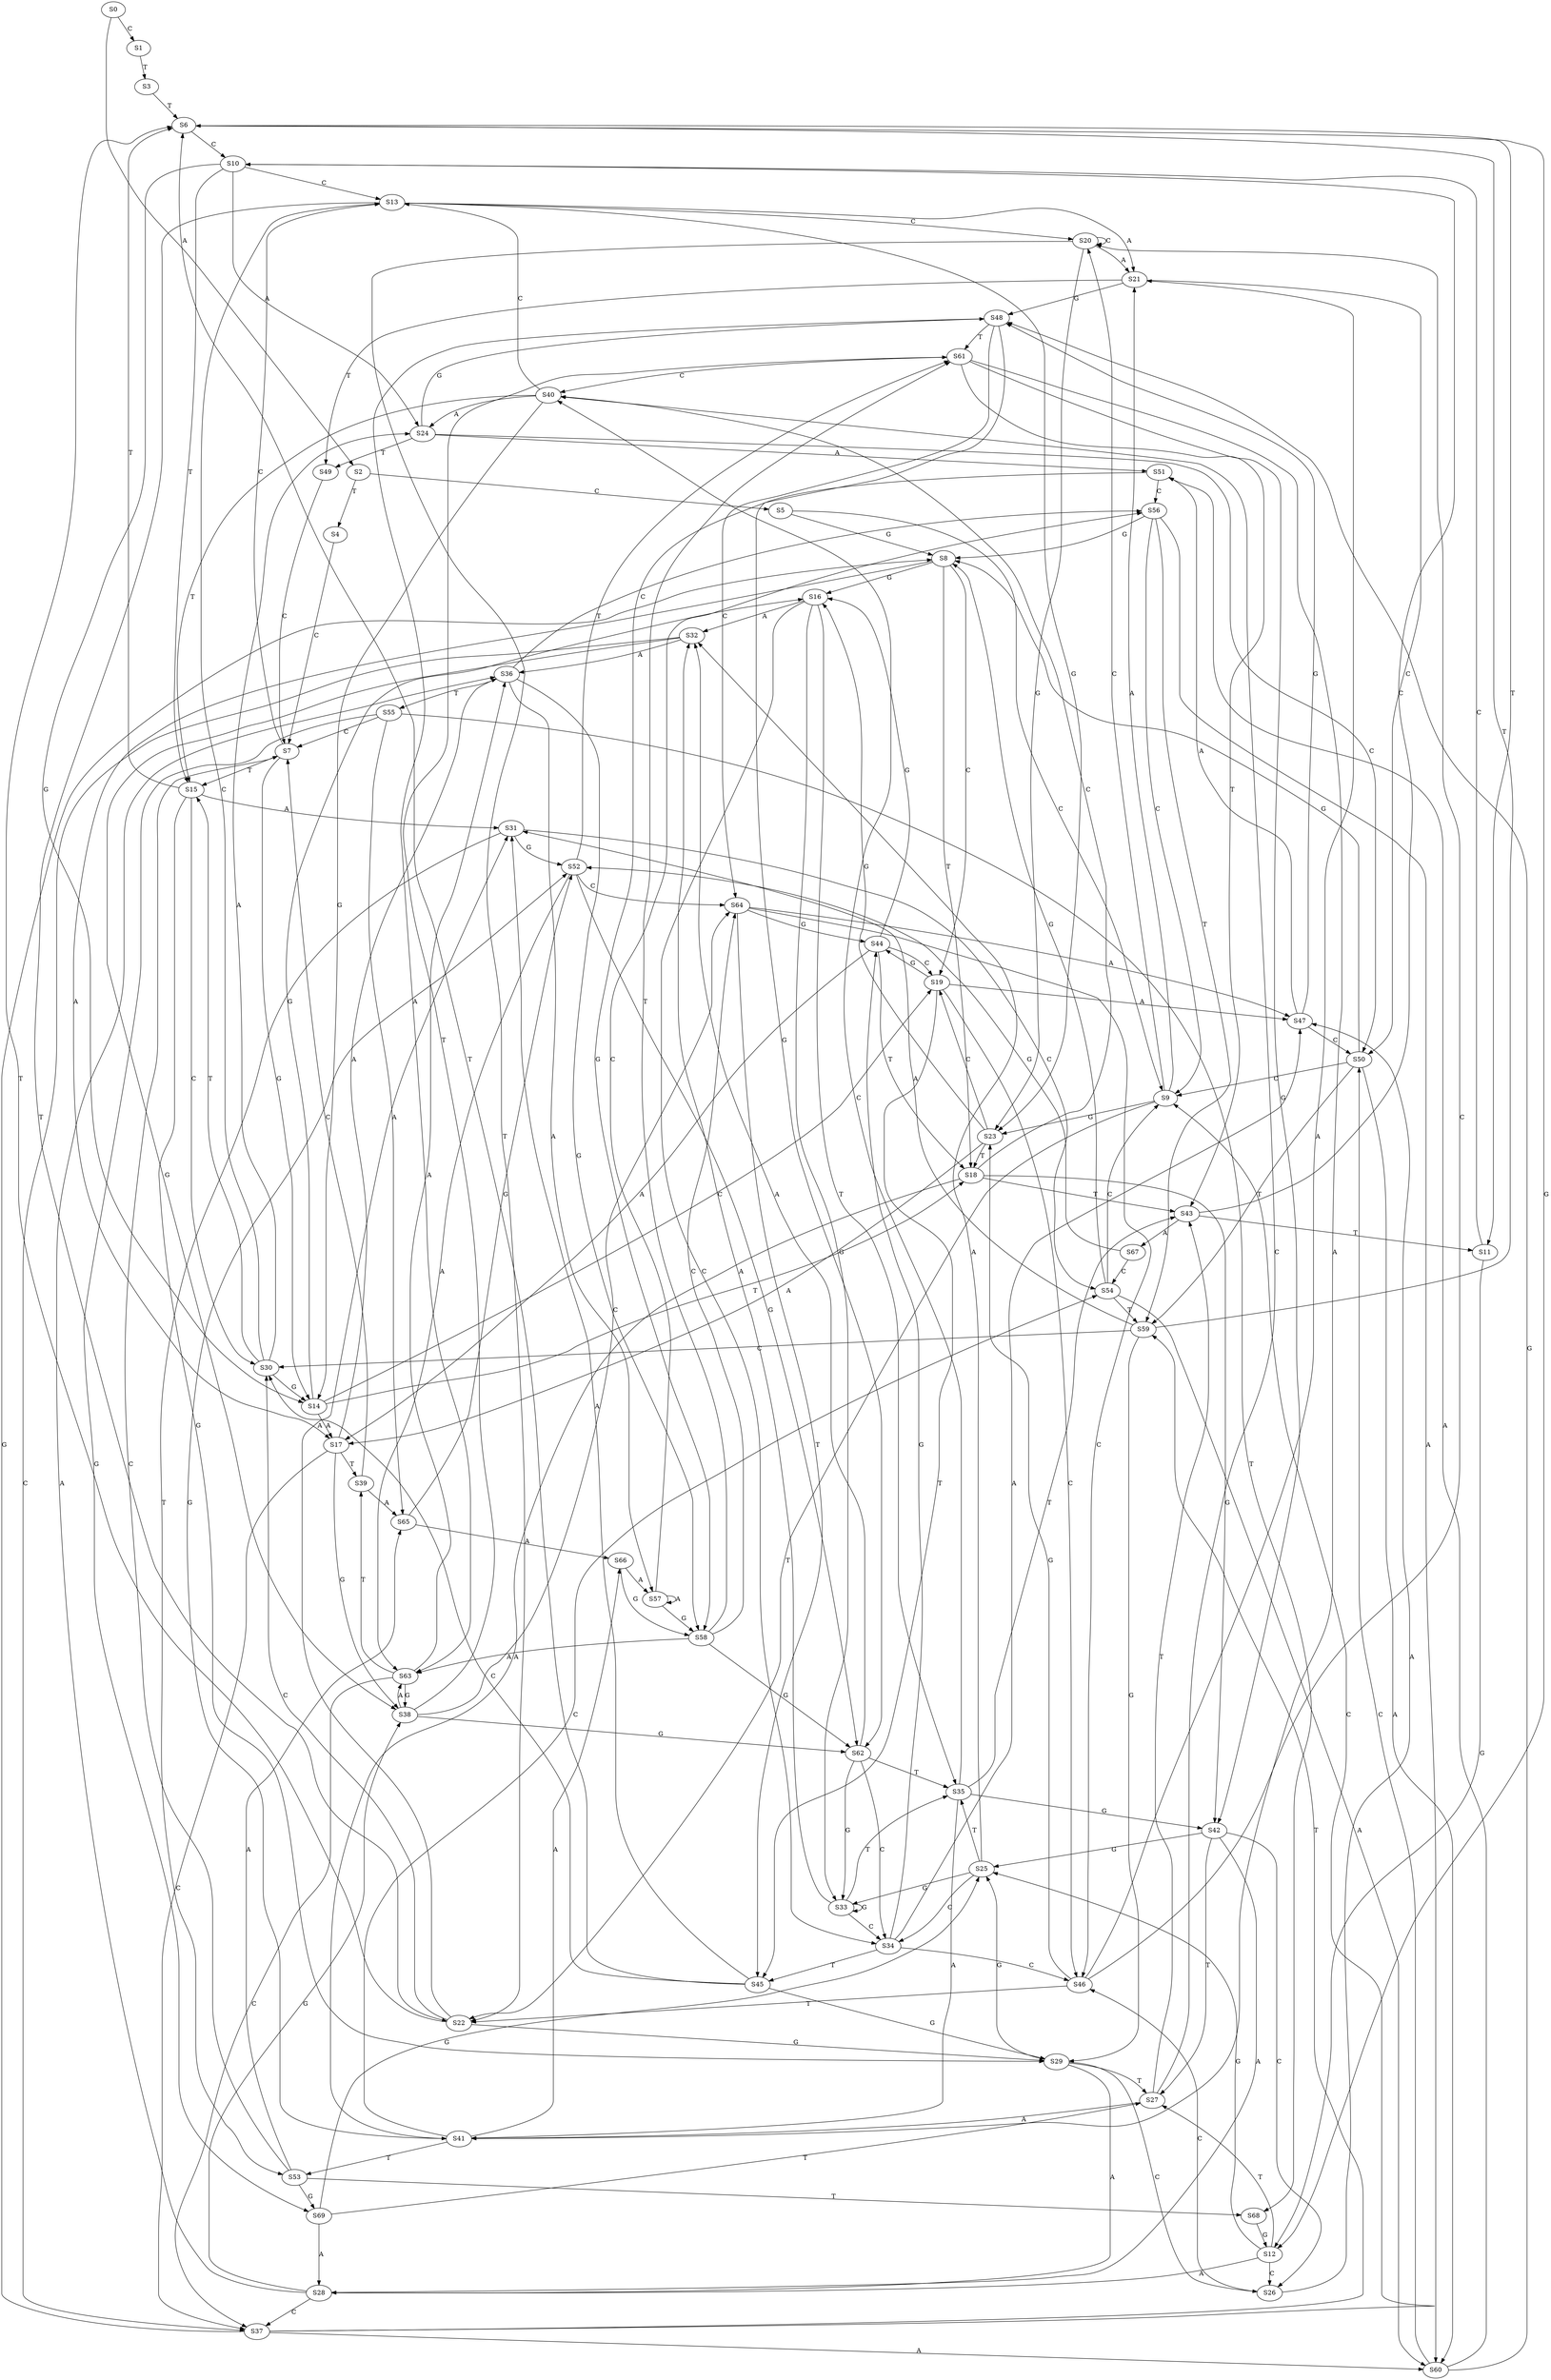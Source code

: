 strict digraph  {
	S0 -> S1 [ label = C ];
	S0 -> S2 [ label = A ];
	S1 -> S3 [ label = T ];
	S2 -> S4 [ label = T ];
	S2 -> S5 [ label = C ];
	S3 -> S6 [ label = T ];
	S4 -> S7 [ label = C ];
	S5 -> S8 [ label = G ];
	S5 -> S9 [ label = C ];
	S6 -> S10 [ label = C ];
	S6 -> S11 [ label = T ];
	S6 -> S12 [ label = G ];
	S7 -> S13 [ label = C ];
	S7 -> S14 [ label = G ];
	S7 -> S15 [ label = T ];
	S8 -> S16 [ label = G ];
	S8 -> S17 [ label = A ];
	S8 -> S18 [ label = T ];
	S8 -> S19 [ label = C ];
	S9 -> S20 [ label = C ];
	S9 -> S21 [ label = A ];
	S9 -> S22 [ label = T ];
	S9 -> S23 [ label = G ];
	S10 -> S24 [ label = A ];
	S10 -> S13 [ label = C ];
	S10 -> S14 [ label = G ];
	S10 -> S15 [ label = T ];
	S11 -> S12 [ label = G ];
	S11 -> S10 [ label = C ];
	S12 -> S25 [ label = G ];
	S12 -> S26 [ label = C ];
	S12 -> S27 [ label = T ];
	S12 -> S28 [ label = A ];
	S13 -> S20 [ label = C ];
	S13 -> S21 [ label = A ];
	S13 -> S22 [ label = T ];
	S13 -> S23 [ label = G ];
	S14 -> S16 [ label = G ];
	S14 -> S18 [ label = T ];
	S14 -> S19 [ label = C ];
	S14 -> S17 [ label = A ];
	S15 -> S29 [ label = G ];
	S15 -> S30 [ label = C ];
	S15 -> S31 [ label = A ];
	S15 -> S6 [ label = T ];
	S16 -> S32 [ label = A ];
	S16 -> S33 [ label = G ];
	S16 -> S34 [ label = C ];
	S16 -> S35 [ label = T ];
	S17 -> S36 [ label = A ];
	S17 -> S37 [ label = C ];
	S17 -> S38 [ label = G ];
	S17 -> S39 [ label = T ];
	S18 -> S40 [ label = C ];
	S18 -> S41 [ label = A ];
	S18 -> S42 [ label = G ];
	S18 -> S43 [ label = T ];
	S19 -> S44 [ label = G ];
	S19 -> S45 [ label = T ];
	S19 -> S46 [ label = C ];
	S19 -> S47 [ label = A ];
	S20 -> S23 [ label = G ];
	S20 -> S20 [ label = C ];
	S20 -> S21 [ label = A ];
	S20 -> S22 [ label = T ];
	S21 -> S48 [ label = G ];
	S21 -> S49 [ label = T ];
	S21 -> S50 [ label = C ];
	S22 -> S29 [ label = G ];
	S22 -> S30 [ label = C ];
	S22 -> S31 [ label = A ];
	S22 -> S6 [ label = T ];
	S23 -> S17 [ label = A ];
	S23 -> S16 [ label = G ];
	S23 -> S18 [ label = T ];
	S23 -> S19 [ label = C ];
	S24 -> S49 [ label = T ];
	S24 -> S50 [ label = C ];
	S24 -> S51 [ label = A ];
	S24 -> S48 [ label = G ];
	S25 -> S33 [ label = G ];
	S25 -> S34 [ label = C ];
	S25 -> S32 [ label = A ];
	S25 -> S35 [ label = T ];
	S26 -> S46 [ label = C ];
	S26 -> S47 [ label = A ];
	S27 -> S40 [ label = C ];
	S27 -> S43 [ label = T ];
	S27 -> S41 [ label = A ];
	S28 -> S38 [ label = G ];
	S28 -> S37 [ label = C ];
	S28 -> S36 [ label = A ];
	S29 -> S28 [ label = A ];
	S29 -> S26 [ label = C ];
	S29 -> S25 [ label = G ];
	S29 -> S27 [ label = T ];
	S30 -> S15 [ label = T ];
	S30 -> S14 [ label = G ];
	S30 -> S13 [ label = C ];
	S30 -> S24 [ label = A ];
	S31 -> S52 [ label = G ];
	S31 -> S53 [ label = T ];
	S31 -> S54 [ label = C ];
	S32 -> S36 [ label = A ];
	S32 -> S38 [ label = G ];
	S32 -> S37 [ label = C ];
	S33 -> S35 [ label = T ];
	S33 -> S34 [ label = C ];
	S33 -> S33 [ label = G ];
	S33 -> S32 [ label = A ];
	S34 -> S45 [ label = T ];
	S34 -> S46 [ label = C ];
	S34 -> S47 [ label = A ];
	S34 -> S44 [ label = G ];
	S35 -> S41 [ label = A ];
	S35 -> S40 [ label = C ];
	S35 -> S42 [ label = G ];
	S35 -> S43 [ label = T ];
	S36 -> S55 [ label = T ];
	S36 -> S56 [ label = C ];
	S36 -> S57 [ label = A ];
	S36 -> S58 [ label = G ];
	S37 -> S59 [ label = T ];
	S37 -> S8 [ label = G ];
	S37 -> S9 [ label = C ];
	S37 -> S60 [ label = A ];
	S38 -> S61 [ label = T ];
	S38 -> S62 [ label = G ];
	S38 -> S63 [ label = A ];
	S38 -> S64 [ label = C ];
	S39 -> S65 [ label = A ];
	S39 -> S7 [ label = C ];
	S40 -> S15 [ label = T ];
	S40 -> S14 [ label = G ];
	S40 -> S24 [ label = A ];
	S40 -> S13 [ label = C ];
	S41 -> S53 [ label = T ];
	S41 -> S52 [ label = G ];
	S41 -> S66 [ label = A ];
	S41 -> S54 [ label = C ];
	S42 -> S27 [ label = T ];
	S42 -> S25 [ label = G ];
	S42 -> S28 [ label = A ];
	S42 -> S26 [ label = C ];
	S43 -> S10 [ label = C ];
	S43 -> S67 [ label = A ];
	S43 -> S11 [ label = T ];
	S44 -> S16 [ label = G ];
	S44 -> S17 [ label = A ];
	S44 -> S19 [ label = C ];
	S44 -> S18 [ label = T ];
	S45 -> S31 [ label = A ];
	S45 -> S30 [ label = C ];
	S45 -> S6 [ label = T ];
	S45 -> S29 [ label = G ];
	S46 -> S23 [ label = G ];
	S46 -> S21 [ label = A ];
	S46 -> S22 [ label = T ];
	S46 -> S20 [ label = C ];
	S47 -> S48 [ label = G ];
	S47 -> S50 [ label = C ];
	S47 -> S51 [ label = A ];
	S48 -> S62 [ label = G ];
	S48 -> S61 [ label = T ];
	S48 -> S63 [ label = A ];
	S48 -> S64 [ label = C ];
	S49 -> S7 [ label = C ];
	S50 -> S59 [ label = T ];
	S50 -> S9 [ label = C ];
	S50 -> S60 [ label = A ];
	S50 -> S8 [ label = G ];
	S51 -> S58 [ label = G ];
	S51 -> S56 [ label = C ];
	S52 -> S61 [ label = T ];
	S52 -> S63 [ label = A ];
	S52 -> S64 [ label = C ];
	S52 -> S62 [ label = G ];
	S53 -> S7 [ label = C ];
	S53 -> S65 [ label = A ];
	S53 -> S68 [ label = T ];
	S53 -> S69 [ label = G ];
	S54 -> S8 [ label = G ];
	S54 -> S59 [ label = T ];
	S54 -> S9 [ label = C ];
	S54 -> S60 [ label = A ];
	S55 -> S65 [ label = A ];
	S55 -> S7 [ label = C ];
	S55 -> S69 [ label = G ];
	S55 -> S68 [ label = T ];
	S56 -> S60 [ label = A ];
	S56 -> S9 [ label = C ];
	S56 -> S8 [ label = G ];
	S56 -> S59 [ label = T ];
	S57 -> S58 [ label = G ];
	S57 -> S56 [ label = C ];
	S57 -> S57 [ label = A ];
	S58 -> S61 [ label = T ];
	S58 -> S63 [ label = A ];
	S58 -> S64 [ label = C ];
	S58 -> S62 [ label = G ];
	S59 -> S31 [ label = A ];
	S59 -> S30 [ label = C ];
	S59 -> S6 [ label = T ];
	S59 -> S29 [ label = G ];
	S60 -> S48 [ label = G ];
	S60 -> S50 [ label = C ];
	S60 -> S51 [ label = A ];
	S61 -> S41 [ label = A ];
	S61 -> S40 [ label = C ];
	S61 -> S42 [ label = G ];
	S61 -> S43 [ label = T ];
	S62 -> S32 [ label = A ];
	S62 -> S33 [ label = G ];
	S62 -> S35 [ label = T ];
	S62 -> S34 [ label = C ];
	S63 -> S36 [ label = A ];
	S63 -> S37 [ label = C ];
	S63 -> S39 [ label = T ];
	S63 -> S38 [ label = G ];
	S64 -> S46 [ label = C ];
	S64 -> S47 [ label = A ];
	S64 -> S44 [ label = G ];
	S64 -> S45 [ label = T ];
	S65 -> S52 [ label = G ];
	S65 -> S66 [ label = A ];
	S66 -> S58 [ label = G ];
	S66 -> S57 [ label = A ];
	S67 -> S54 [ label = C ];
	S67 -> S52 [ label = G ];
	S68 -> S12 [ label = G ];
	S69 -> S25 [ label = G ];
	S69 -> S28 [ label = A ];
	S69 -> S27 [ label = T ];
}
